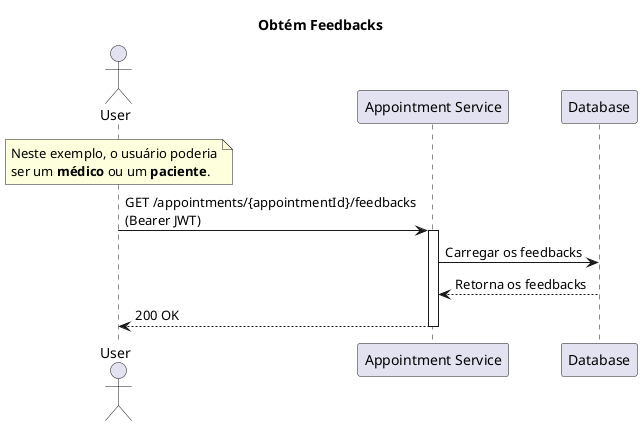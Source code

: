 @startuml get_feedbacks

title Obtém Feedbacks

actor "User" as user
participant "Appointment Service" as appointment_service
participant "Database" as database

note over user
Neste exemplo, o usuário poderia
ser um **médico** ou um **paciente**.
end note

user -> appointment_service: GET /appointments/{appointmentId}/feedbacks\n(Bearer JWT)

activate appointment_service
appointment_service -> database: Carregar os feedbacks
database --> appointment_service: Retorna os feedbacks
appointment_service --> user: 200 OK
deactivate appointment_service


@enduml